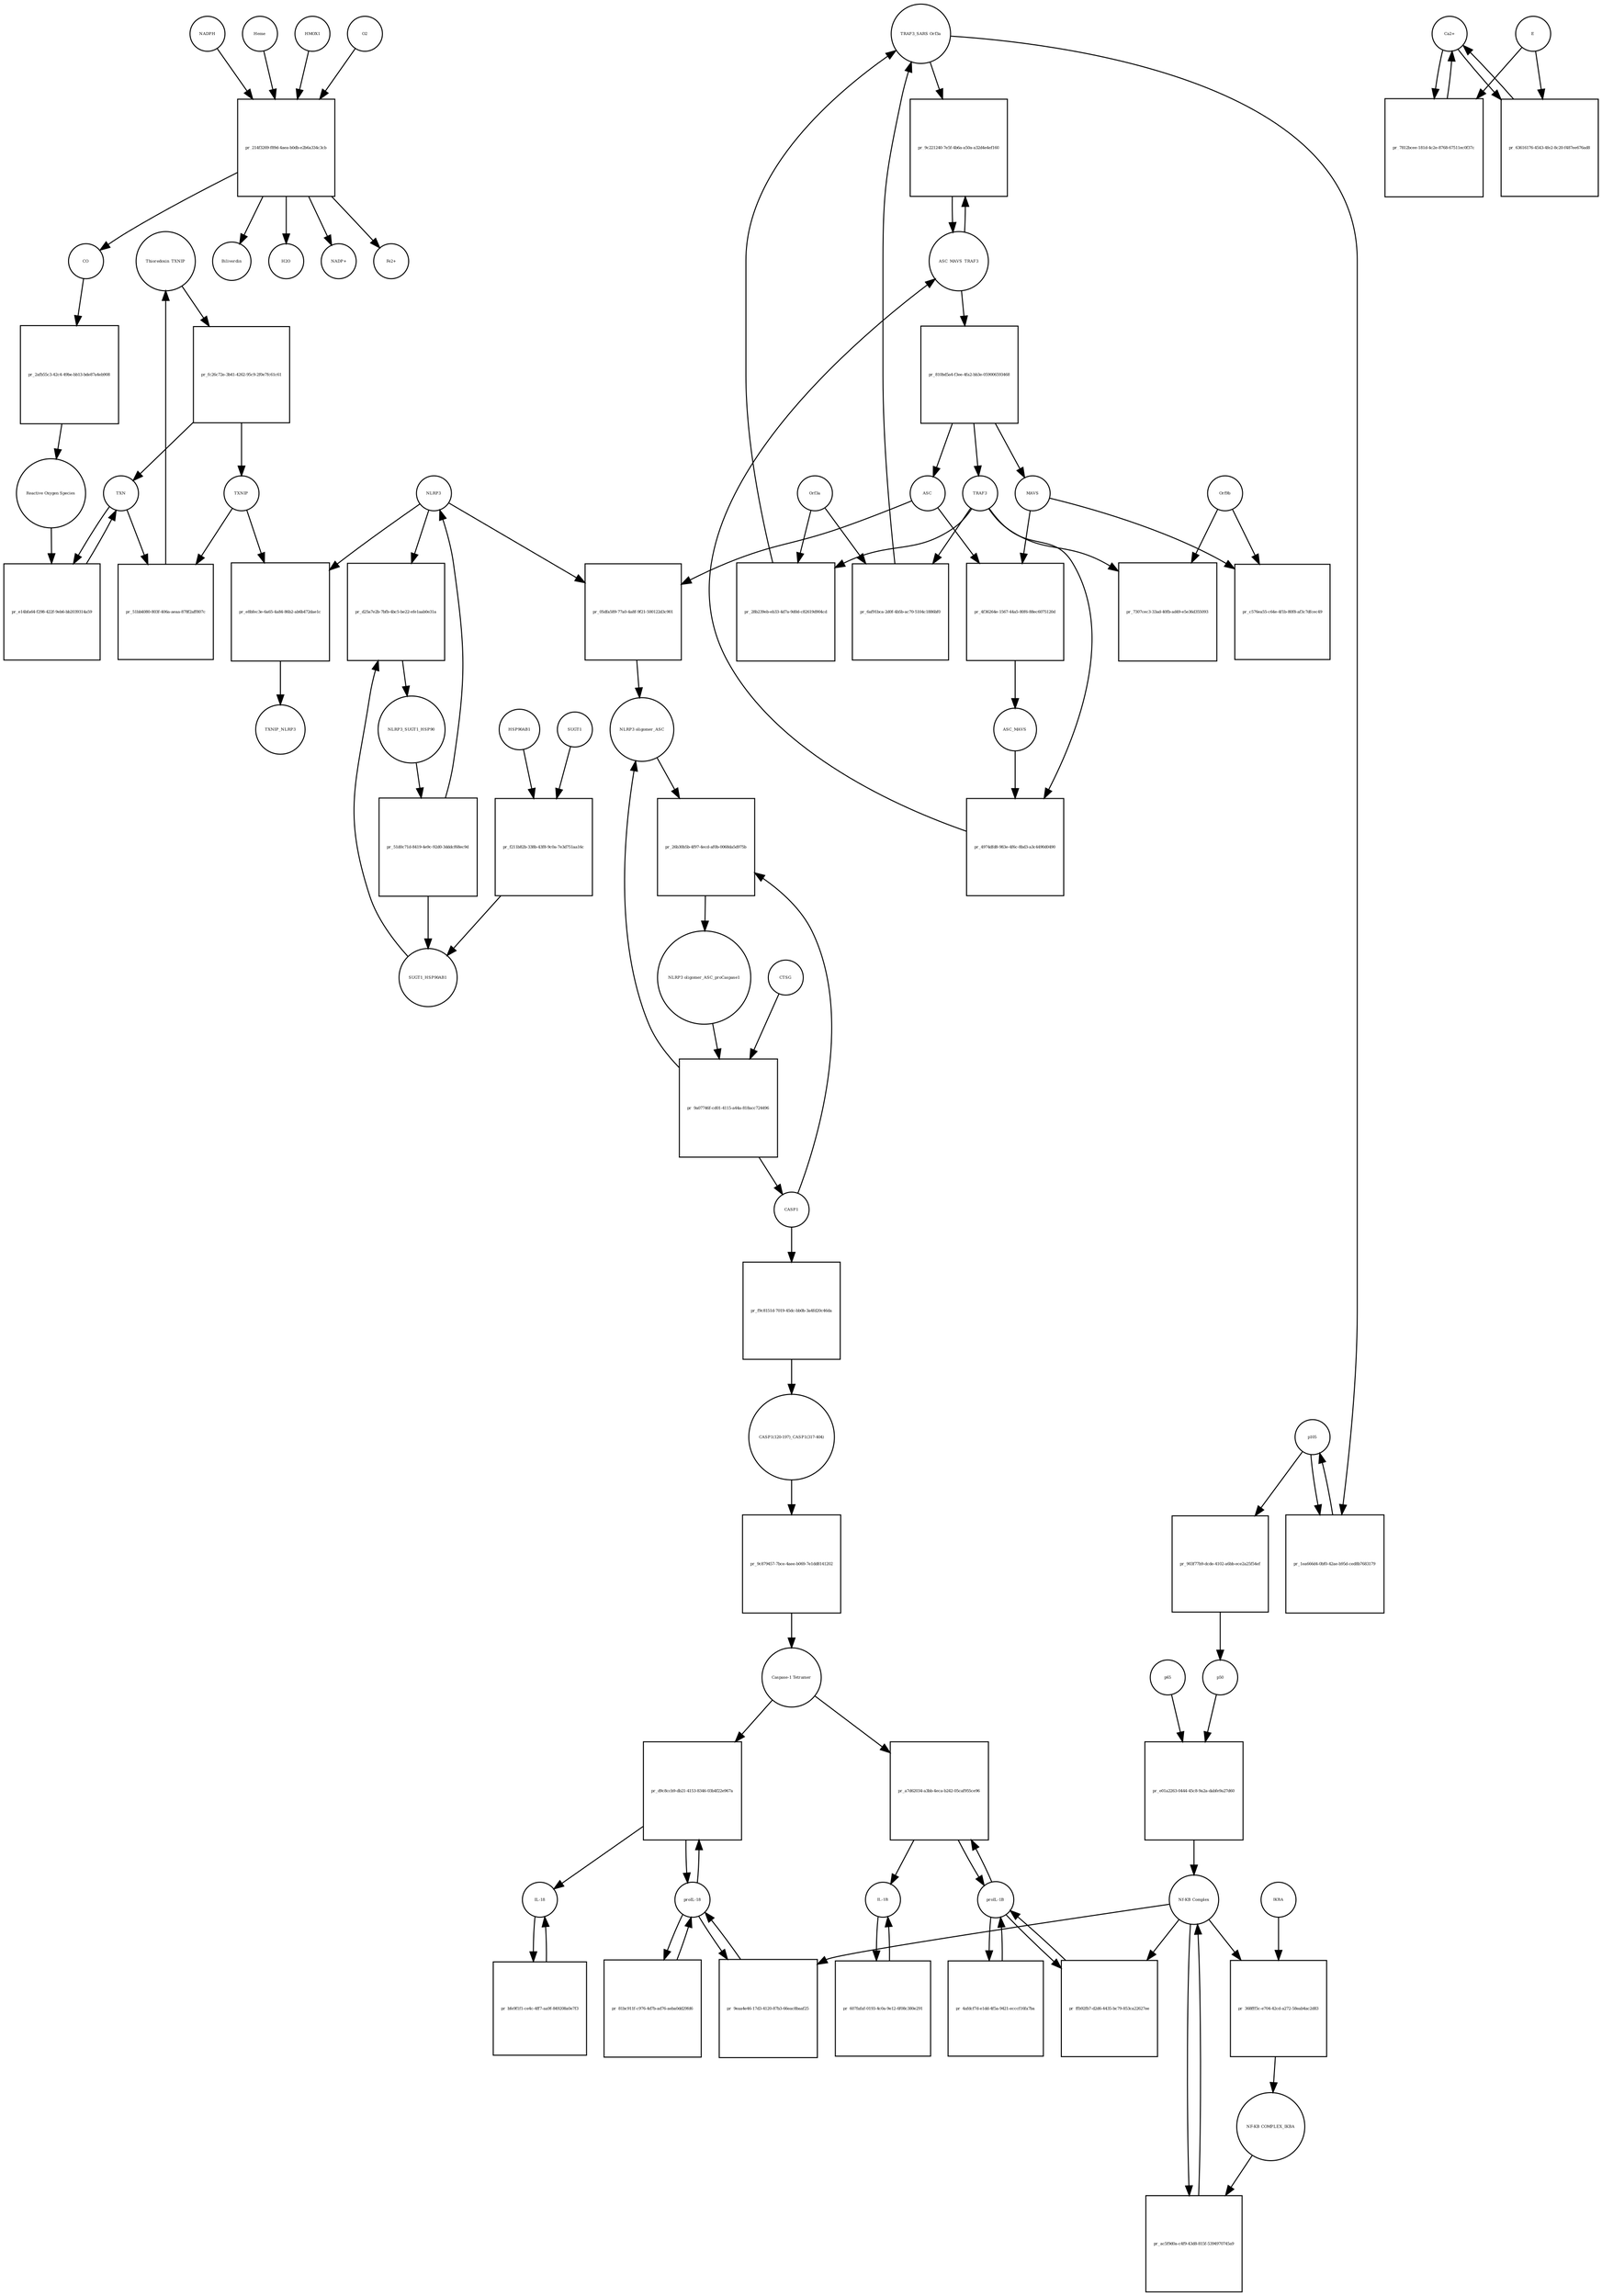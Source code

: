 strict digraph  {
Thioredoxin_TXNIP [annotation="urn_miriam_uniprot_P10599|urn_miriam_uniprot_Q9H3M7", bipartite=0, cls=complex, fontsize=4, label=Thioredoxin_TXNIP, shape=circle];
"pr_fc26c72e-3b41-4262-95c9-2f0e7fc61c61" [annotation="", bipartite=1, cls=process, fontsize=4, label="pr_fc26c72e-3b41-4262-95c9-2f0e7fc61c61", shape=square];
TXNIP [annotation=urn_miriam_uniprot_Q9H3M7, bipartite=0, cls=macromolecule, fontsize=4, label=TXNIP, shape=circle];
TXN [annotation=urn_miriam_uniprot_P10599, bipartite=0, cls=macromolecule, fontsize=4, label=TXN, shape=circle];
"pr_e14bfa64-f298-422f-9eb6-bb2039314a59" [annotation="", bipartite=1, cls=process, fontsize=4, label="pr_e14bfa64-f298-422f-9eb6-bb2039314a59", shape=square];
"Reactive Oxygen Species" [annotation="urn_miriam_obo.chebi_CHEBI%3A26523", bipartite=0, cls="simple chemical", fontsize=4, label="Reactive Oxygen Species", shape=circle];
"pr_51bb4080-803f-406a-aeaa-878f2aff807c" [annotation="", bipartite=1, cls=process, fontsize=4, label="pr_51bb4080-803f-406a-aeaa-878f2aff807c", shape=square];
HSP90AB1 [annotation=urn_miriam_uniprot_P08238, bipartite=0, cls=macromolecule, fontsize=4, label=HSP90AB1, shape=circle];
"pr_f211b82b-338b-43f8-9c0a-7e3d751aa16c" [annotation="", bipartite=1, cls=process, fontsize=4, label="pr_f211b82b-338b-43f8-9c0a-7e3d751aa16c", shape=square];
SUGT1 [annotation=urn_miriam_uniprot_Q9Y2Z0, bipartite=0, cls=macromolecule, fontsize=4, label=SUGT1, shape=circle];
SUGT1_HSP90AB1 [annotation="urn_miriam_uniprot_P08238|urn_miriam_uniprot_Q9Y2Z0", bipartite=0, cls=complex, fontsize=4, label=SUGT1_HSP90AB1, shape=circle];
NLRP3 [annotation=urn_miriam_uniprot_Q96P20, bipartite=0, cls=macromolecule, fontsize=4, label=NLRP3, shape=circle];
"pr_e8bfec3e-6a65-4a84-86b2-ab6b472dae1c" [annotation="", bipartite=1, cls=process, fontsize=4, label="pr_e8bfec3e-6a65-4a84-86b2-ab6b472dae1c", shape=square];
TXNIP_NLRP3 [annotation="urn_miriam_uniprot_Q9H3M7|urn_miriam_uniprot_Q96P20", bipartite=0, cls=complex, fontsize=4, label=TXNIP_NLRP3, shape=circle];
"NLRP3 oligomer_ASC_proCaspase1" [annotation="urn_miriam_uniprot_P29466|urn_miriam_uniprot_Q9ULZ3|urn_miriam_uniprot_Q96P20", bipartite=0, cls=complex, fontsize=4, label="NLRP3 oligomer_ASC_proCaspase1", shape=circle];
"pr_9a07746f-cd01-4115-a44a-818acc724496" [annotation="", bipartite=1, cls=process, fontsize=4, label="pr_9a07746f-cd01-4115-a44a-818acc724496", shape=square];
CASP1 [annotation=urn_miriam_uniprot_P29466, bipartite=0, cls=macromolecule, fontsize=4, label=CASP1, shape=circle];
CTSG [annotation=urn_miriam_uniprot_P08311, bipartite=0, cls=macromolecule, fontsize=4, label=CTSG, shape=circle];
"NLRP3 oligomer_ASC" [annotation="urn_miriam_uniprot_Q9ULZ3|urn_miriam_uniprot_Q96P20", bipartite=0, cls=complex, fontsize=4, label="NLRP3 oligomer_ASC", shape=circle];
"pr_f9c8151d-7019-45dc-bb0b-3a4fd20c46da" [annotation="", bipartite=1, cls=process, fontsize=4, label="pr_f9c8151d-7019-45dc-bb0b-3a4fd20c46da", shape=square];
"CASP1(120-197)_CASP1(317-404)" [annotation=urn_miriam_uniprot_P29466, bipartite=0, cls=complex, fontsize=4, label="CASP1(120-197)_CASP1(317-404)", shape=circle];
"pr_9c879457-7bce-4aee-b069-7e1dd8141202" [annotation="", bipartite=1, cls=process, fontsize=4, label="pr_9c879457-7bce-4aee-b069-7e1dd8141202", shape=square];
"Caspase-1 Tetramer" [annotation=urn_miriam_uniprot_P29466, bipartite=0, cls="complex multimer", fontsize=4, label="Caspase-1 Tetramer", shape=circle];
"proIL-1B" [annotation=urn_miriam_uniprot_P01584, bipartite=0, cls=macromolecule, fontsize=4, label="proIL-1B", shape=circle];
"pr_a7d62034-a3bb-4eca-b242-05caf955ce96" [annotation="", bipartite=1, cls=process, fontsize=4, label="pr_a7d62034-a3bb-4eca-b242-05caf955ce96", shape=square];
"IL-1B" [annotation=urn_miriam_uniprot_P01584, bipartite=0, cls=macromolecule, fontsize=4, label="IL-1B", shape=circle];
"pr_607fafaf-0193-4c0a-9e12-6f08c380e291" [annotation="", bipartite=1, cls="omitted process", fontsize=4, label="pr_607fafaf-0193-4c0a-9e12-6f08c380e291", shape=square];
"proIL-18" [annotation=urn_miriam_uniprot_Q14116, bipartite=0, cls=macromolecule, fontsize=4, label="proIL-18", shape=circle];
"pr_d9c8ccb9-db21-4153-8346-03b4f22e967a" [annotation="", bipartite=1, cls=process, fontsize=4, label="pr_d9c8ccb9-db21-4153-8346-03b4f22e967a", shape=square];
"IL-18" [annotation=urn_miriam_uniprot_Q14116, bipartite=0, cls=macromolecule, fontsize=4, label="IL-18", shape=circle];
"pr_bfe9f1f1-ce4c-4ff7-aa9f-849208a0e7f3" [annotation="", bipartite=1, cls="omitted process", fontsize=4, label="pr_bfe9f1f1-ce4c-4ff7-aa9f-849208a0e7f3", shape=square];
"pr_26b30b5b-4f97-4ecd-af0b-0068da5d975b" [annotation="", bipartite=1, cls=process, fontsize=4, label="pr_26b30b5b-4f97-4ecd-af0b-0068da5d975b", shape=square];
"pr_ffb92fb7-d2d6-4435-bc79-853ca22627ee" [annotation="", bipartite=1, cls=process, fontsize=4, label="pr_ffb92fb7-d2d6-4435-bc79-853ca22627ee", shape=square];
"Nf-KB Complex" [annotation="urn_miriam_uniprot_P19838|urn_miriam_uniprot_Q00653", bipartite=0, cls=complex, fontsize=4, label="Nf-KB Complex", shape=circle];
"pr_9eaa4e46-17d3-4120-87b3-66eac8baaf25" [annotation="", bipartite=1, cls=process, fontsize=4, label="pr_9eaa4e46-17d3-4120-87b3-66eac8baaf25", shape=square];
p50 [annotation=urn_miriam_uniprot_P19838, bipartite=0, cls=macromolecule, fontsize=4, label=p50, shape=circle];
"pr_e01a2263-0444-45c8-9a2a-dabfe9a27d60" [annotation="", bipartite=1, cls=process, fontsize=4, label="pr_e01a2263-0444-45c8-9a2a-dabfe9a27d60", shape=square];
p65 [annotation=urn_miriam_uniprot_Q00653, bipartite=0, cls=macromolecule, fontsize=4, label=p65, shape=circle];
Orf3a [annotation="urn_miriam_uniprot_P59632|urn_miriam_taxonomy_694009", bipartite=0, cls=macromolecule, fontsize=4, label=Orf3a, shape=circle];
"pr_6af91bca-2d0f-4b5b-ac70-5104c1886bf0" [annotation="", bipartite=1, cls=process, fontsize=4, label="pr_6af91bca-2d0f-4b5b-ac70-5104c1886bf0", shape=square];
TRAF3 [annotation=urn_miriam_uniprot_Q13114, bipartite=0, cls=macromolecule, fontsize=4, label=TRAF3, shape=circle];
"TRAF3_SARS Orf3a" [annotation="urn_miriam_uniprot_P59632|urn_miriam_uniprot_Q13114|urn_miriam_taxonomy_694009", bipartite=0, cls=complex, fontsize=4, label="TRAF3_SARS Orf3a", shape=circle];
p105 [annotation=urn_miriam_uniprot_P19838, bipartite=0, cls=macromolecule, fontsize=4, label=p105, shape=circle];
"pr_903f77b9-dcde-4102-a6bb-ece2a25f54ef" [annotation="", bipartite=1, cls="omitted process", fontsize=4, label="pr_903f77b9-dcde-4102-a6bb-ece2a25f54ef", shape=square];
ASC [annotation=urn_miriam_uniprot_Q9ULZ3, bipartite=0, cls=macromolecule, fontsize=4, label=ASC, shape=circle];
"pr_05dfa589-77a0-4a8f-9f21-500122d3c901" [annotation="", bipartite=1, cls=process, fontsize=4, label="pr_05dfa589-77a0-4a8f-9f21-500122d3c901", shape=square];
IKBA [annotation="", bipartite=0, cls=macromolecule, fontsize=4, label=IKBA, shape=circle];
"pr_368fff5c-e704-42cd-a272-58eab4ac2d83" [annotation="", bipartite=1, cls=process, fontsize=4, label="pr_368fff5c-e704-42cd-a272-58eab4ac2d83", shape=square];
"NF-KB COMPLEX_IKBA" [annotation=urn_miriam_uniprot_P19838, bipartite=0, cls=complex, fontsize=4, label="NF-KB COMPLEX_IKBA", shape=circle];
"pr_ac5f9d0a-c4f9-43d8-815f-5394970745a9" [annotation="", bipartite=1, cls=process, fontsize=4, label="pr_ac5f9d0a-c4f9-43d8-815f-5394970745a9", shape=square];
NLRP3_SUGT1_HSP90 [annotation="urn_miriam_uniprot_P08238|urn_miriam_uniprot_Q96P20|urn_miriam_uniprot_Q9Y2Z0", bipartite=0, cls=complex, fontsize=4, label=NLRP3_SUGT1_HSP90, shape=circle];
"pr_51d0c71d-8419-4e9c-92d0-3dddcf68ec9d" [annotation="", bipartite=1, cls="omitted process", fontsize=4, label="pr_51d0c71d-8419-4e9c-92d0-3dddcf68ec9d", shape=square];
"pr_4f36264e-1567-44a5-80f6-88ec6075120d" [annotation="", bipartite=1, cls=process, fontsize=4, label="pr_4f36264e-1567-44a5-80f6-88ec6075120d", shape=square];
ASC_MAVS [annotation=urn_miriam_uniprot_Q9ULZ3, bipartite=0, cls=complex, fontsize=4, label=ASC_MAVS, shape=circle];
MAVS [annotation=urn_miriam_uniprot_Q7Z434, bipartite=0, cls=macromolecule, fontsize=4, label=MAVS, shape=circle];
"pr_4974dfd8-983e-4f6c-8bd3-a3c4490d0490" [annotation="", bipartite=1, cls=process, fontsize=4, label="pr_4974dfd8-983e-4f6c-8bd3-a3c4490d0490", shape=square];
ASC_MAVS_TRAF3 [annotation="urn_miriam_pubmed_25847972|urn_miriam_uniprot_Q9ULZ3|urn_miriam_uniprot_Q13114", bipartite=0, cls=complex, fontsize=4, label=ASC_MAVS_TRAF3, shape=circle];
"pr_810bd5a4-f3ee-4fa2-bb3e-059006593468" [annotation="", bipartite=1, cls=process, fontsize=4, label="pr_810bd5a4-f3ee-4fa2-bb3e-059006593468", shape=square];
"pr_9c221240-7e5f-4b6a-a50a-a32d4e4ef160" [annotation="", bipartite=1, cls="omitted process", fontsize=4, label="pr_9c221240-7e5f-4b6a-a50a-a32d4e4ef160", shape=square];
"pr_d25a7e2b-7bfb-4bc5-be22-efe1aab0e31a" [annotation="", bipartite=1, cls=process, fontsize=4, label="pr_d25a7e2b-7bfb-4bc5-be22-efe1aab0e31a", shape=square];
"pr_4afdcf7d-e1dd-4f5a-9421-ecccf16fa7ba" [annotation="", bipartite=1, cls=process, fontsize=4, label="pr_4afdcf7d-e1dd-4f5a-9421-ecccf16fa7ba", shape=square];
"pr_81bc911f-c976-4d7b-ad76-aeba0dd29fd6" [annotation="", bipartite=1, cls=process, fontsize=4, label="pr_81bc911f-c976-4d7b-ad76-aeba0dd29fd6", shape=square];
"Ca2+" [annotation="urn_miriam_obo.chebi_CHEBI%3A29108", bipartite=0, cls="simple chemical", fontsize=4, label="Ca2+", shape=circle];
"pr_7812bcee-181d-4c2e-8768-67511ec0f37c" [annotation="", bipartite=1, cls=process, fontsize=4, label="pr_7812bcee-181d-4c2e-8768-67511ec0f37c", shape=square];
E [annotation="urn_miriam_uniprot_P59637|urn_miriam_taxonomy_694009", bipartite=0, cls=macromolecule, fontsize=4, label=E, shape=circle];
"pr_63616176-4543-4fe2-8c20-f487ee676ad8" [annotation="", bipartite=1, cls=process, fontsize=4, label="pr_63616176-4543-4fe2-8c20-f487ee676ad8", shape=square];
"pr_28b239eb-eb33-4d7a-9d0d-c82619d904cd" [annotation="", bipartite=1, cls=process, fontsize=4, label="pr_28b239eb-eb33-4d7a-9d0d-c82619d904cd", shape=square];
"pr_1ea666d4-0bf0-42ae-b95d-ced8b7683179" [annotation="", bipartite=1, cls="omitted process", fontsize=4, label="pr_1ea666d4-0bf0-42ae-b95d-ced8b7683179", shape=square];
Heme [annotation="urn_miriam_obo.chebi_CHEBI%3A30413", bipartite=0, cls="simple chemical", fontsize=4, label=Heme, shape=circle];
"pr_214f3269-f89d-4aea-b0db-e2b6a334c3cb" [annotation="", bipartite=1, cls=process, fontsize=4, label="pr_214f3269-f89d-4aea-b0db-e2b6a334c3cb", shape=square];
Biliverdin [annotation="urn_miriam_obo.chebi_CHEBI%3A17033", bipartite=0, cls="simple chemical", fontsize=4, label=Biliverdin, shape=circle];
HMOX1 [annotation=urn_miriam_uniprot_P09601, bipartite=0, cls=macromolecule, fontsize=4, label=HMOX1, shape=circle];
O2 [annotation="urn_miriam_obo.chebi_CHEBI%3A15379", bipartite=0, cls="simple chemical", fontsize=4, label=O2, shape=circle];
NADPH [annotation="urn_miriam_obo.chebi_CHEBI%3A16474", bipartite=0, cls="simple chemical", fontsize=4, label=NADPH, shape=circle];
H2O [annotation="urn_miriam_obo.chebi_CHEBI%3A15377", bipartite=0, cls="simple chemical", fontsize=4, label=H2O, shape=circle];
"NADP+" [annotation="urn_miriam_obo.chebi_CHEBI%3A18009", bipartite=0, cls="simple chemical", fontsize=4, label="NADP+", shape=circle];
CO [annotation="urn_miriam_obo.chebi_CHEBI%3A17245", bipartite=0, cls="simple chemical", fontsize=4, label=CO, shape=circle];
"Fe2+" [annotation="urn_miriam_obo.chebi_CHEBI%3A29033", bipartite=0, cls="simple chemical", fontsize=4, label="Fe2+", shape=circle];
"pr_2afb55c3-42c4-49be-bb13-bde87a4eb908" [annotation="", bipartite=1, cls=process, fontsize=4, label="pr_2afb55c3-42c4-49be-bb13-bde87a4eb908", shape=square];
"pr_c576ea55-c64e-4f1b-80f8-af3c7dfcec49" [annotation="", bipartite=1, cls=process, fontsize=4, label="pr_c576ea55-c64e-4f1b-80f8-af3c7dfcec49", shape=square];
Orf9b [annotation="urn_miriam_taxonomy_694009|urn_miriam_uniprot_P59636", bipartite=0, cls=macromolecule, fontsize=4, label=Orf9b, shape=circle];
"pr_7307cec3-33ad-40fb-ad49-e5e36d355093" [annotation="", bipartite=1, cls=process, fontsize=4, label="pr_7307cec3-33ad-40fb-ad49-e5e36d355093", shape=square];
Thioredoxin_TXNIP -> "pr_fc26c72e-3b41-4262-95c9-2f0e7fc61c61"  [annotation="", interaction_type=consumption];
"pr_fc26c72e-3b41-4262-95c9-2f0e7fc61c61" -> TXNIP  [annotation="", interaction_type=production];
"pr_fc26c72e-3b41-4262-95c9-2f0e7fc61c61" -> TXN  [annotation="", interaction_type=production];
TXNIP -> "pr_51bb4080-803f-406a-aeaa-878f2aff807c"  [annotation="", interaction_type=consumption];
TXNIP -> "pr_e8bfec3e-6a65-4a84-86b2-ab6b472dae1c"  [annotation="", interaction_type=consumption];
TXN -> "pr_e14bfa64-f298-422f-9eb6-bb2039314a59"  [annotation="", interaction_type=consumption];
TXN -> "pr_51bb4080-803f-406a-aeaa-878f2aff807c"  [annotation="", interaction_type=consumption];
"pr_e14bfa64-f298-422f-9eb6-bb2039314a59" -> TXN  [annotation="", interaction_type=production];
"Reactive Oxygen Species" -> "pr_e14bfa64-f298-422f-9eb6-bb2039314a59"  [annotation="", interaction_type="necessary stimulation"];
"pr_51bb4080-803f-406a-aeaa-878f2aff807c" -> Thioredoxin_TXNIP  [annotation="", interaction_type=production];
HSP90AB1 -> "pr_f211b82b-338b-43f8-9c0a-7e3d751aa16c"  [annotation="", interaction_type=consumption];
"pr_f211b82b-338b-43f8-9c0a-7e3d751aa16c" -> SUGT1_HSP90AB1  [annotation="", interaction_type=production];
SUGT1 -> "pr_f211b82b-338b-43f8-9c0a-7e3d751aa16c"  [annotation="", interaction_type=consumption];
SUGT1_HSP90AB1 -> "pr_d25a7e2b-7bfb-4bc5-be22-efe1aab0e31a"  [annotation="", interaction_type=consumption];
NLRP3 -> "pr_e8bfec3e-6a65-4a84-86b2-ab6b472dae1c"  [annotation="", interaction_type=consumption];
NLRP3 -> "pr_05dfa589-77a0-4a8f-9f21-500122d3c901"  [annotation="", interaction_type=consumption];
NLRP3 -> "pr_d25a7e2b-7bfb-4bc5-be22-efe1aab0e31a"  [annotation="", interaction_type=consumption];
"pr_e8bfec3e-6a65-4a84-86b2-ab6b472dae1c" -> TXNIP_NLRP3  [annotation="", interaction_type=production];
"NLRP3 oligomer_ASC_proCaspase1" -> "pr_9a07746f-cd01-4115-a44a-818acc724496"  [annotation="", interaction_type=consumption];
"pr_9a07746f-cd01-4115-a44a-818acc724496" -> CASP1  [annotation="", interaction_type=production];
"pr_9a07746f-cd01-4115-a44a-818acc724496" -> "NLRP3 oligomer_ASC"  [annotation="", interaction_type=production];
CASP1 -> "pr_f9c8151d-7019-45dc-bb0b-3a4fd20c46da"  [annotation="", interaction_type=consumption];
CASP1 -> "pr_26b30b5b-4f97-4ecd-af0b-0068da5d975b"  [annotation="", interaction_type=consumption];
CTSG -> "pr_9a07746f-cd01-4115-a44a-818acc724496"  [annotation="", interaction_type=catalysis];
"NLRP3 oligomer_ASC" -> "pr_26b30b5b-4f97-4ecd-af0b-0068da5d975b"  [annotation="", interaction_type=consumption];
"pr_f9c8151d-7019-45dc-bb0b-3a4fd20c46da" -> "CASP1(120-197)_CASP1(317-404)"  [annotation="", interaction_type=production];
"CASP1(120-197)_CASP1(317-404)" -> "pr_9c879457-7bce-4aee-b069-7e1dd8141202"  [annotation="", interaction_type=consumption];
"pr_9c879457-7bce-4aee-b069-7e1dd8141202" -> "Caspase-1 Tetramer"  [annotation="", interaction_type=production];
"Caspase-1 Tetramer" -> "pr_a7d62034-a3bb-4eca-b242-05caf955ce96"  [annotation="", interaction_type=catalysis];
"Caspase-1 Tetramer" -> "pr_d9c8ccb9-db21-4153-8346-03b4f22e967a"  [annotation="", interaction_type=catalysis];
"proIL-1B" -> "pr_a7d62034-a3bb-4eca-b242-05caf955ce96"  [annotation="", interaction_type=consumption];
"proIL-1B" -> "pr_ffb92fb7-d2d6-4435-bc79-853ca22627ee"  [annotation="", interaction_type=consumption];
"proIL-1B" -> "pr_4afdcf7d-e1dd-4f5a-9421-ecccf16fa7ba"  [annotation="", interaction_type=consumption];
"pr_a7d62034-a3bb-4eca-b242-05caf955ce96" -> "IL-1B"  [annotation="", interaction_type=production];
"pr_a7d62034-a3bb-4eca-b242-05caf955ce96" -> "proIL-1B"  [annotation="", interaction_type=production];
"IL-1B" -> "pr_607fafaf-0193-4c0a-9e12-6f08c380e291"  [annotation="", interaction_type=consumption];
"pr_607fafaf-0193-4c0a-9e12-6f08c380e291" -> "IL-1B"  [annotation="", interaction_type=production];
"proIL-18" -> "pr_d9c8ccb9-db21-4153-8346-03b4f22e967a"  [annotation="", interaction_type=consumption];
"proIL-18" -> "pr_9eaa4e46-17d3-4120-87b3-66eac8baaf25"  [annotation="", interaction_type=consumption];
"proIL-18" -> "pr_81bc911f-c976-4d7b-ad76-aeba0dd29fd6"  [annotation="", interaction_type=consumption];
"pr_d9c8ccb9-db21-4153-8346-03b4f22e967a" -> "IL-18"  [annotation="", interaction_type=production];
"pr_d9c8ccb9-db21-4153-8346-03b4f22e967a" -> "proIL-18"  [annotation="", interaction_type=production];
"IL-18" -> "pr_bfe9f1f1-ce4c-4ff7-aa9f-849208a0e7f3"  [annotation="", interaction_type=consumption];
"pr_bfe9f1f1-ce4c-4ff7-aa9f-849208a0e7f3" -> "IL-18"  [annotation="", interaction_type=production];
"pr_26b30b5b-4f97-4ecd-af0b-0068da5d975b" -> "NLRP3 oligomer_ASC_proCaspase1"  [annotation="", interaction_type=production];
"pr_ffb92fb7-d2d6-4435-bc79-853ca22627ee" -> "proIL-1B"  [annotation="", interaction_type=production];
"Nf-KB Complex" -> "pr_ffb92fb7-d2d6-4435-bc79-853ca22627ee"  [annotation=urn_miriam_pubmed_31034780, interaction_type=catalysis];
"Nf-KB Complex" -> "pr_9eaa4e46-17d3-4120-87b3-66eac8baaf25"  [annotation=urn_miriam_pubmed_31034780, interaction_type=catalysis];
"Nf-KB Complex" -> "pr_368fff5c-e704-42cd-a272-58eab4ac2d83"  [annotation="", interaction_type=consumption];
"Nf-KB Complex" -> "pr_ac5f9d0a-c4f9-43d8-815f-5394970745a9"  [annotation="", interaction_type=consumption];
"pr_9eaa4e46-17d3-4120-87b3-66eac8baaf25" -> "proIL-18"  [annotation="", interaction_type=production];
p50 -> "pr_e01a2263-0444-45c8-9a2a-dabfe9a27d60"  [annotation="", interaction_type=consumption];
"pr_e01a2263-0444-45c8-9a2a-dabfe9a27d60" -> "Nf-KB Complex"  [annotation="", interaction_type=production];
p65 -> "pr_e01a2263-0444-45c8-9a2a-dabfe9a27d60"  [annotation="", interaction_type=consumption];
Orf3a -> "pr_6af91bca-2d0f-4b5b-ac70-5104c1886bf0"  [annotation="", interaction_type=consumption];
Orf3a -> "pr_28b239eb-eb33-4d7a-9d0d-c82619d904cd"  [annotation="", interaction_type=consumption];
"pr_6af91bca-2d0f-4b5b-ac70-5104c1886bf0" -> "TRAF3_SARS Orf3a"  [annotation="", interaction_type=production];
TRAF3 -> "pr_6af91bca-2d0f-4b5b-ac70-5104c1886bf0"  [annotation="", interaction_type=consumption];
TRAF3 -> "pr_4974dfd8-983e-4f6c-8bd3-a3c4490d0490"  [annotation="", interaction_type=consumption];
TRAF3 -> "pr_28b239eb-eb33-4d7a-9d0d-c82619d904cd"  [annotation="", interaction_type=consumption];
TRAF3 -> "pr_7307cec3-33ad-40fb-ad49-e5e36d355093"  [annotation="", interaction_type=consumption];
"TRAF3_SARS Orf3a" -> "pr_9c221240-7e5f-4b6a-a50a-a32d4e4ef160"  [annotation="urn_miriam_pubmed_25847972|urn_miriam_pubmed_31034780|urn_miriam_taxonomy_9606", interaction_type=catalysis];
"TRAF3_SARS Orf3a" -> "pr_1ea666d4-0bf0-42ae-b95d-ced8b7683179"  [annotation="urn_miriam_pubmed_31034780|urn_miriam_taxonomy_9606", interaction_type=catalysis];
p105 -> "pr_903f77b9-dcde-4102-a6bb-ece2a25f54ef"  [annotation="", interaction_type=consumption];
p105 -> "pr_1ea666d4-0bf0-42ae-b95d-ced8b7683179"  [annotation="", interaction_type=consumption];
"pr_903f77b9-dcde-4102-a6bb-ece2a25f54ef" -> p50  [annotation="", interaction_type=production];
ASC -> "pr_05dfa589-77a0-4a8f-9f21-500122d3c901"  [annotation="", interaction_type=consumption];
ASC -> "pr_4f36264e-1567-44a5-80f6-88ec6075120d"  [annotation="", interaction_type=consumption];
"pr_05dfa589-77a0-4a8f-9f21-500122d3c901" -> "NLRP3 oligomer_ASC"  [annotation="", interaction_type=production];
IKBA -> "pr_368fff5c-e704-42cd-a272-58eab4ac2d83"  [annotation="", interaction_type=consumption];
"pr_368fff5c-e704-42cd-a272-58eab4ac2d83" -> "NF-KB COMPLEX_IKBA"  [annotation="", interaction_type=production];
"NF-KB COMPLEX_IKBA" -> "pr_ac5f9d0a-c4f9-43d8-815f-5394970745a9"  [annotation="", interaction_type=inhibition];
"pr_ac5f9d0a-c4f9-43d8-815f-5394970745a9" -> "Nf-KB Complex"  [annotation="", interaction_type=production];
NLRP3_SUGT1_HSP90 -> "pr_51d0c71d-8419-4e9c-92d0-3dddcf68ec9d"  [annotation="", interaction_type=consumption];
"pr_51d0c71d-8419-4e9c-92d0-3dddcf68ec9d" -> NLRP3  [annotation="", interaction_type=production];
"pr_51d0c71d-8419-4e9c-92d0-3dddcf68ec9d" -> SUGT1_HSP90AB1  [annotation="", interaction_type=production];
"pr_4f36264e-1567-44a5-80f6-88ec6075120d" -> ASC_MAVS  [annotation="", interaction_type=production];
ASC_MAVS -> "pr_4974dfd8-983e-4f6c-8bd3-a3c4490d0490"  [annotation="", interaction_type=consumption];
MAVS -> "pr_4f36264e-1567-44a5-80f6-88ec6075120d"  [annotation="", interaction_type=consumption];
MAVS -> "pr_c576ea55-c64e-4f1b-80f8-af3c7dfcec49"  [annotation="", interaction_type=consumption];
"pr_4974dfd8-983e-4f6c-8bd3-a3c4490d0490" -> ASC_MAVS_TRAF3  [annotation="", interaction_type=production];
ASC_MAVS_TRAF3 -> "pr_810bd5a4-f3ee-4fa2-bb3e-059006593468"  [annotation="", interaction_type=consumption];
ASC_MAVS_TRAF3 -> "pr_9c221240-7e5f-4b6a-a50a-a32d4e4ef160"  [annotation="", interaction_type=consumption];
"pr_810bd5a4-f3ee-4fa2-bb3e-059006593468" -> ASC  [annotation="", interaction_type=production];
"pr_810bd5a4-f3ee-4fa2-bb3e-059006593468" -> TRAF3  [annotation="", interaction_type=production];
"pr_810bd5a4-f3ee-4fa2-bb3e-059006593468" -> MAVS  [annotation="", interaction_type=production];
"pr_9c221240-7e5f-4b6a-a50a-a32d4e4ef160" -> ASC_MAVS_TRAF3  [annotation="", interaction_type=production];
"pr_d25a7e2b-7bfb-4bc5-be22-efe1aab0e31a" -> NLRP3_SUGT1_HSP90  [annotation="", interaction_type=production];
"pr_4afdcf7d-e1dd-4f5a-9421-ecccf16fa7ba" -> "proIL-1B"  [annotation="", interaction_type=production];
"pr_81bc911f-c976-4d7b-ad76-aeba0dd29fd6" -> "proIL-18"  [annotation="", interaction_type=production];
"Ca2+" -> "pr_7812bcee-181d-4c2e-8768-67511ec0f37c"  [annotation="", interaction_type=consumption];
"Ca2+" -> "pr_63616176-4543-4fe2-8c20-f487ee676ad8"  [annotation="", interaction_type=consumption];
"pr_7812bcee-181d-4c2e-8768-67511ec0f37c" -> "Ca2+"  [annotation="", interaction_type=production];
E -> "pr_7812bcee-181d-4c2e-8768-67511ec0f37c"  [annotation="urn_miriam_pubmed_26331680|urn_miriam_doi_10.1016%2Fj.bbrc.2020.05.206|urn_miriam_taxonomy_392815", interaction_type=catalysis];
E -> "pr_63616176-4543-4fe2-8c20-f487ee676ad8"  [annotation="urn_miriam_pubmed_26331680|urn_miriam_doi_10.1016%2Fj.bbrc.2020.05.206|urn_miriam_taxonomy_392815", interaction_type=catalysis];
"pr_63616176-4543-4fe2-8c20-f487ee676ad8" -> "Ca2+"  [annotation="", interaction_type=production];
"pr_28b239eb-eb33-4d7a-9d0d-c82619d904cd" -> "TRAF3_SARS Orf3a"  [annotation="", interaction_type=production];
"pr_1ea666d4-0bf0-42ae-b95d-ced8b7683179" -> p105  [annotation="", interaction_type=production];
Heme -> "pr_214f3269-f89d-4aea-b0db-e2b6a334c3cb"  [annotation="", interaction_type=consumption];
"pr_214f3269-f89d-4aea-b0db-e2b6a334c3cb" -> Biliverdin  [annotation="", interaction_type=production];
"pr_214f3269-f89d-4aea-b0db-e2b6a334c3cb" -> H2O  [annotation="", interaction_type=production];
"pr_214f3269-f89d-4aea-b0db-e2b6a334c3cb" -> "NADP+"  [annotation="", interaction_type=production];
"pr_214f3269-f89d-4aea-b0db-e2b6a334c3cb" -> CO  [annotation="", interaction_type=production];
"pr_214f3269-f89d-4aea-b0db-e2b6a334c3cb" -> "Fe2+"  [annotation="", interaction_type=production];
HMOX1 -> "pr_214f3269-f89d-4aea-b0db-e2b6a334c3cb"  [annotation="", interaction_type=catalysis];
O2 -> "pr_214f3269-f89d-4aea-b0db-e2b6a334c3cb"  [annotation="", interaction_type=consumption];
NADPH -> "pr_214f3269-f89d-4aea-b0db-e2b6a334c3cb"  [annotation="", interaction_type=consumption];
CO -> "pr_2afb55c3-42c4-49be-bb13-bde87a4eb908"  [annotation="urn_miriam_pubmed_28356568|urn_miriam_pubmed_25770182", interaction_type=inhibition];
"pr_2afb55c3-42c4-49be-bb13-bde87a4eb908" -> "Reactive Oxygen Species"  [annotation="", interaction_type=production];
Orf9b -> "pr_c576ea55-c64e-4f1b-80f8-af3c7dfcec49"  [annotation="urn_miriam_doi_10.4049%2Fjimmunol.1303196", interaction_type=catalysis];
Orf9b -> "pr_7307cec3-33ad-40fb-ad49-e5e36d355093"  [annotation="urn_miriam_doi_10.4049%2Fjimmunol.1303196", interaction_type=catalysis];
}
